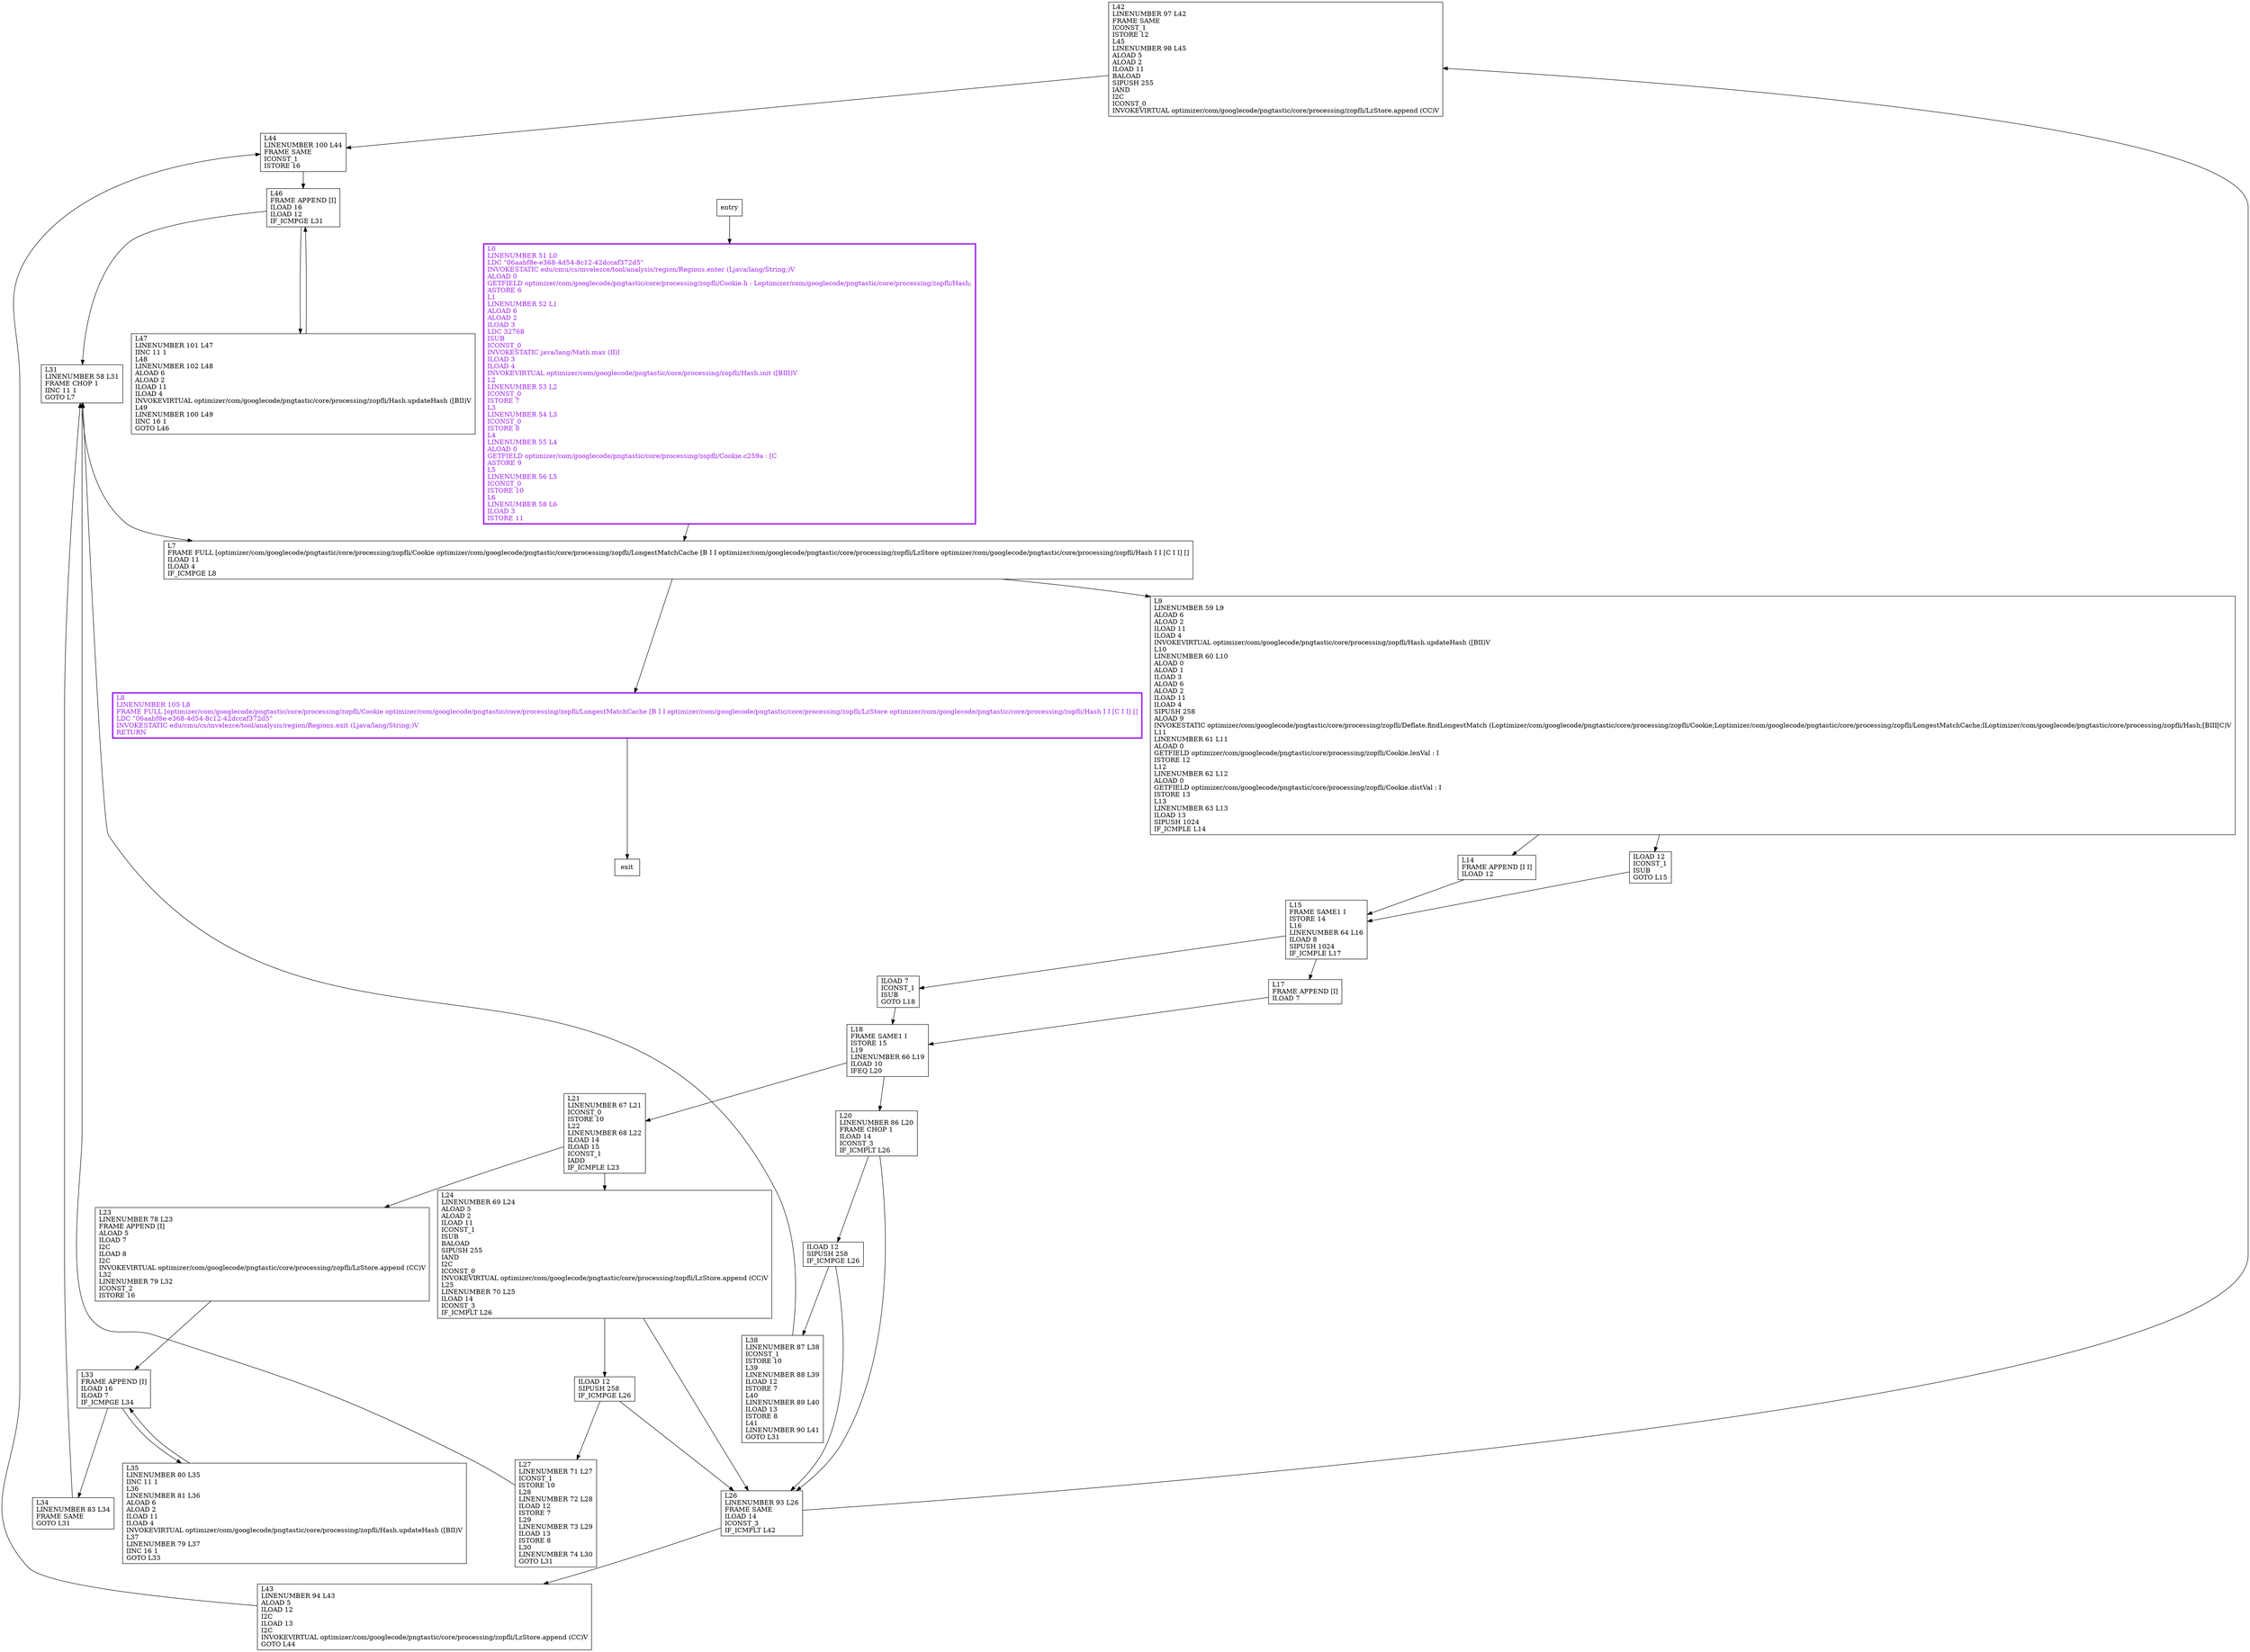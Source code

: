 digraph greedy {
node [shape=record];
400801348 [label="L42\lLINENUMBER 97 L42\lFRAME SAME\lICONST_1\lISTORE 12\lL45\lLINENUMBER 98 L45\lALOAD 5\lALOAD 2\lILOAD 11\lBALOAD\lSIPUSH 255\lIAND\lI2C\lICONST_0\lINVOKEVIRTUAL optimizer/com/googlecode/pngtastic/core/processing/zopfli/LzStore.append (CC)V\l"];
1950829476 [label="L21\lLINENUMBER 67 L21\lICONST_0\lISTORE 10\lL22\lLINENUMBER 68 L22\lILOAD 14\lILOAD 15\lICONST_1\lIADD\lIF_ICMPLE L23\l"];
1921330541 [label="L38\lLINENUMBER 87 L38\lICONST_1\lISTORE 10\lL39\lLINENUMBER 88 L39\lILOAD 12\lISTORE 7\lL40\lLINENUMBER 89 L40\lILOAD 13\lISTORE 8\lL41\lLINENUMBER 90 L41\lGOTO L31\l"];
1410680121 [label="L33\lFRAME APPEND [I]\lILOAD 16\lILOAD 7\lIF_ICMPGE L34\l"];
1335376539 [label="L17\lFRAME APPEND [I]\lILOAD 7\l"];
457309846 [label="L27\lLINENUMBER 71 L27\lICONST_1\lISTORE 10\lL28\lLINENUMBER 72 L28\lILOAD 12\lISTORE 7\lL29\lLINENUMBER 73 L29\lILOAD 13\lISTORE 8\lL30\lLINENUMBER 74 L30\lGOTO L31\l"];
1748897082 [label="L34\lLINENUMBER 83 L34\lFRAME SAME\lGOTO L31\l"];
251983070 [label="ILOAD 12\lSIPUSH 258\lIF_ICMPGE L26\l"];
242717422 [label="L18\lFRAME SAME1 I\lISTORE 15\lL19\lLINENUMBER 66 L19\lILOAD 10\lIFEQ L20\l"];
989157104 [label="L8\lLINENUMBER 105 L8\lFRAME FULL [optimizer/com/googlecode/pngtastic/core/processing/zopfli/Cookie optimizer/com/googlecode/pngtastic/core/processing/zopfli/LongestMatchCache [B I I optimizer/com/googlecode/pngtastic/core/processing/zopfli/LzStore optimizer/com/googlecode/pngtastic/core/processing/zopfli/Hash I I [C I I] []\lLDC \"06aabf8e-e368-4d54-8c12-42dccaf372d5\"\lINVOKESTATIC edu/cmu/cs/mvelezce/tool/analysis/region/Regions.exit (Ljava/lang/String;)V\lRETURN\l"];
1783282371 [label="ILOAD 12\lSIPUSH 258\lIF_ICMPGE L26\l"];
1442983497 [label="L44\lLINENUMBER 100 L44\lFRAME SAME\lICONST_1\lISTORE 16\l"];
1822856029 [label="L9\lLINENUMBER 59 L9\lALOAD 6\lALOAD 2\lILOAD 11\lILOAD 4\lINVOKEVIRTUAL optimizer/com/googlecode/pngtastic/core/processing/zopfli/Hash.updateHash ([BII)V\lL10\lLINENUMBER 60 L10\lALOAD 0\lALOAD 1\lILOAD 3\lALOAD 6\lALOAD 2\lILOAD 11\lILOAD 4\lSIPUSH 258\lALOAD 9\lINVOKESTATIC optimizer/com/googlecode/pngtastic/core/processing/zopfli/Deflate.findLongestMatch (Loptimizer/com/googlecode/pngtastic/core/processing/zopfli/Cookie;Loptimizer/com/googlecode/pngtastic/core/processing/zopfli/LongestMatchCache;ILoptimizer/com/googlecode/pngtastic/core/processing/zopfli/Hash;[BIII[C)V\lL11\lLINENUMBER 61 L11\lALOAD 0\lGETFIELD optimizer/com/googlecode/pngtastic/core/processing/zopfli/Cookie.lenVal : I\lISTORE 12\lL12\lLINENUMBER 62 L12\lALOAD 0\lGETFIELD optimizer/com/googlecode/pngtastic/core/processing/zopfli/Cookie.distVal : I\lISTORE 13\lL13\lLINENUMBER 63 L13\lILOAD 13\lSIPUSH 1024\lIF_ICMPLE L14\l"];
394035026 [label="L15\lFRAME SAME1 I\lISTORE 14\lL16\lLINENUMBER 64 L16\lILOAD 8\lSIPUSH 1024\lIF_ICMPLE L17\l"];
2121632978 [label="ILOAD 7\lICONST_1\lISUB\lGOTO L18\l"];
759329900 [label="L31\lLINENUMBER 58 L31\lFRAME CHOP 1\lIINC 11 1\lGOTO L7\l"];
75938633 [label="L14\lFRAME APPEND [I I]\lILOAD 12\l"];
349461566 [label="L24\lLINENUMBER 69 L24\lALOAD 5\lALOAD 2\lILOAD 11\lICONST_1\lISUB\lBALOAD\lSIPUSH 255\lIAND\lI2C\lICONST_0\lINVOKEVIRTUAL optimizer/com/googlecode/pngtastic/core/processing/zopfli/LzStore.append (CC)V\lL25\lLINENUMBER 70 L25\lILOAD 14\lICONST_3\lIF_ICMPLT L26\l"];
1763773708 [label="L43\lLINENUMBER 94 L43\lALOAD 5\lILOAD 12\lI2C\lILOAD 13\lI2C\lINVOKEVIRTUAL optimizer/com/googlecode/pngtastic/core/processing/zopfli/LzStore.append (CC)V\lGOTO L44\l"];
280130339 [label="L0\lLINENUMBER 51 L0\lLDC \"06aabf8e-e368-4d54-8c12-42dccaf372d5\"\lINVOKESTATIC edu/cmu/cs/mvelezce/tool/analysis/region/Regions.enter (Ljava/lang/String;)V\lALOAD 0\lGETFIELD optimizer/com/googlecode/pngtastic/core/processing/zopfli/Cookie.h : Loptimizer/com/googlecode/pngtastic/core/processing/zopfli/Hash;\lASTORE 6\lL1\lLINENUMBER 52 L1\lALOAD 6\lALOAD 2\lILOAD 3\lLDC 32768\lISUB\lICONST_0\lINVOKESTATIC java/lang/Math.max (II)I\lILOAD 3\lILOAD 4\lINVOKEVIRTUAL optimizer/com/googlecode/pngtastic/core/processing/zopfli/Hash.init ([BIII)V\lL2\lLINENUMBER 53 L2\lICONST_0\lISTORE 7\lL3\lLINENUMBER 54 L3\lICONST_0\lISTORE 8\lL4\lLINENUMBER 55 L4\lALOAD 0\lGETFIELD optimizer/com/googlecode/pngtastic/core/processing/zopfli/Cookie.c259a : [C\lASTORE 9\lL5\lLINENUMBER 56 L5\lICONST_0\lISTORE 10\lL6\lLINENUMBER 58 L6\lILOAD 3\lISTORE 11\l"];
1077192423 [label="L35\lLINENUMBER 80 L35\lIINC 11 1\lL36\lLINENUMBER 81 L36\lALOAD 6\lALOAD 2\lILOAD 11\lILOAD 4\lINVOKEVIRTUAL optimizer/com/googlecode/pngtastic/core/processing/zopfli/Hash.updateHash ([BII)V\lL37\lLINENUMBER 79 L37\lIINC 16 1\lGOTO L33\l"];
230133665 [label="L47\lLINENUMBER 101 L47\lIINC 11 1\lL48\lLINENUMBER 102 L48\lALOAD 6\lALOAD 2\lILOAD 11\lILOAD 4\lINVOKEVIRTUAL optimizer/com/googlecode/pngtastic/core/processing/zopfli/Hash.updateHash ([BII)V\lL49\lLINENUMBER 100 L49\lIINC 16 1\lGOTO L46\l"];
128713165 [label="L46\lFRAME APPEND [I]\lILOAD 16\lILOAD 12\lIF_ICMPGE L31\l"];
1104186667 [label="L26\lLINENUMBER 93 L26\lFRAME SAME\lILOAD 14\lICONST_3\lIF_ICMPLT L42\l"];
120515473 [label="ILOAD 12\lICONST_1\lISUB\lGOTO L15\l"];
2047212189 [label="L20\lLINENUMBER 86 L20\lFRAME CHOP 1\lILOAD 14\lICONST_3\lIF_ICMPLT L26\l"];
646339298 [label="L23\lLINENUMBER 78 L23\lFRAME APPEND [I]\lALOAD 5\lILOAD 7\lI2C\lILOAD 8\lI2C\lINVOKEVIRTUAL optimizer/com/googlecode/pngtastic/core/processing/zopfli/LzStore.append (CC)V\lL32\lLINENUMBER 79 L32\lICONST_2\lISTORE 16\l"];
1711547737 [label="L7\lFRAME FULL [optimizer/com/googlecode/pngtastic/core/processing/zopfli/Cookie optimizer/com/googlecode/pngtastic/core/processing/zopfli/LongestMatchCache [B I I optimizer/com/googlecode/pngtastic/core/processing/zopfli/LzStore optimizer/com/googlecode/pngtastic/core/processing/zopfli/Hash I I [C I I] []\lILOAD 11\lILOAD 4\lIF_ICMPGE L8\l"];
entry;
exit;
400801348 -> 1442983497;
1950829476 -> 349461566;
1950829476 -> 646339298;
1921330541 -> 759329900;
1410680121 -> 1748897082;
1410680121 -> 1077192423;
1335376539 -> 242717422;
457309846 -> 759329900;
1748897082 -> 759329900;
251983070 -> 457309846;
251983070 -> 1104186667;
242717422 -> 1950829476;
242717422 -> 2047212189;
989157104 -> exit;
1783282371 -> 1921330541;
1783282371 -> 1104186667;
1442983497 -> 128713165;
1822856029 -> 120515473;
1822856029 -> 75938633;
394035026 -> 1335376539;
394035026 -> 2121632978;
2121632978 -> 242717422;
759329900 -> 1711547737;
75938633 -> 394035026;
349461566 -> 1104186667;
349461566 -> 251983070;
entry -> 280130339;
1763773708 -> 1442983497;
280130339 -> 1711547737;
1077192423 -> 1410680121;
230133665 -> 128713165;
128713165 -> 230133665;
128713165 -> 759329900;
1104186667 -> 400801348;
1104186667 -> 1763773708;
120515473 -> 394035026;
2047212189 -> 1783282371;
2047212189 -> 1104186667;
646339298 -> 1410680121;
1711547737 -> 1822856029;
1711547737 -> 989157104;
280130339[fontcolor="purple", penwidth=3, color="purple"];
989157104[fontcolor="purple", penwidth=3, color="purple"];
}
